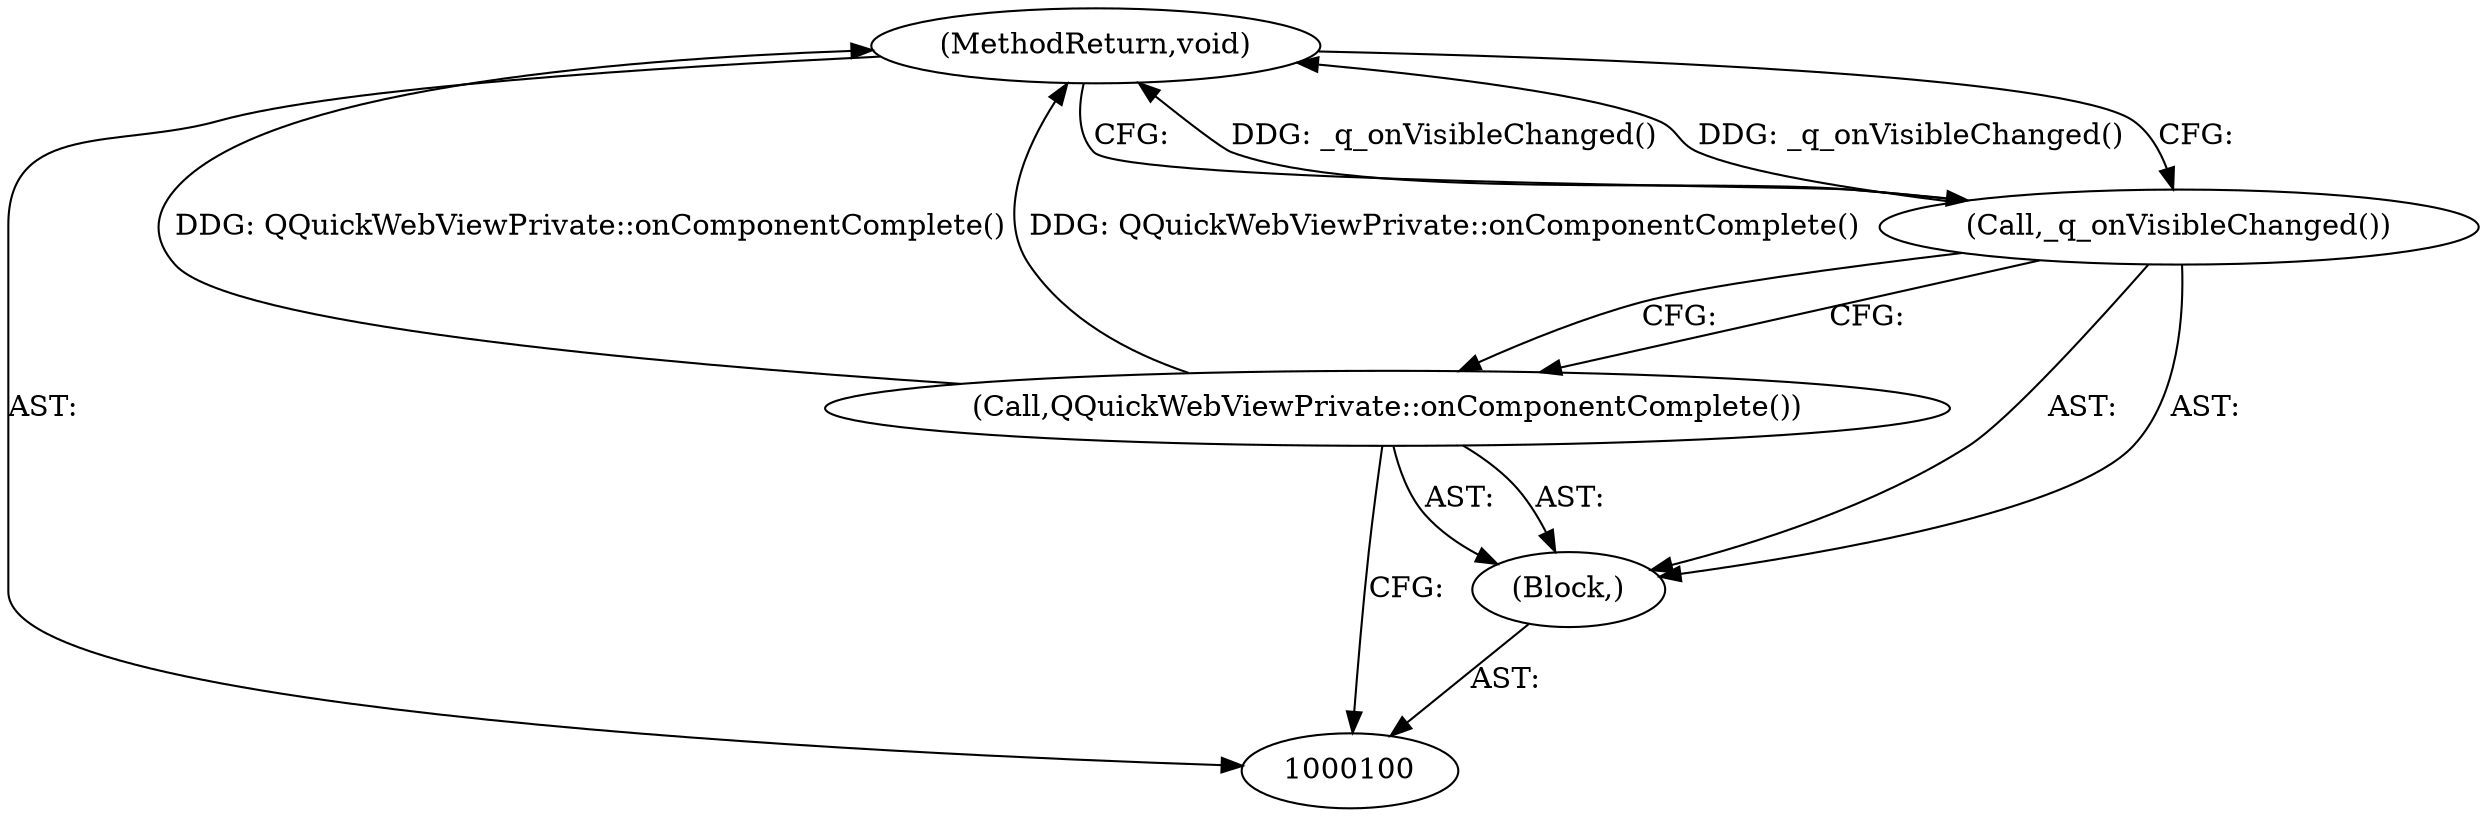 digraph "0_Chrome_89e4098439f73cb5c16996511cbfdb171a26e173" {
"1000104" [label="(MethodReturn,void)"];
"1000101" [label="(Block,)"];
"1000102" [label="(Call,QQuickWebViewPrivate::onComponentComplete())"];
"1000103" [label="(Call,_q_onVisibleChanged())"];
"1000104" -> "1000100"  [label="AST: "];
"1000104" -> "1000103"  [label="CFG: "];
"1000103" -> "1000104"  [label="DDG: _q_onVisibleChanged()"];
"1000102" -> "1000104"  [label="DDG: QQuickWebViewPrivate::onComponentComplete()"];
"1000101" -> "1000100"  [label="AST: "];
"1000102" -> "1000101"  [label="AST: "];
"1000103" -> "1000101"  [label="AST: "];
"1000102" -> "1000101"  [label="AST: "];
"1000102" -> "1000100"  [label="CFG: "];
"1000103" -> "1000102"  [label="CFG: "];
"1000102" -> "1000104"  [label="DDG: QQuickWebViewPrivate::onComponentComplete()"];
"1000103" -> "1000101"  [label="AST: "];
"1000103" -> "1000102"  [label="CFG: "];
"1000104" -> "1000103"  [label="CFG: "];
"1000103" -> "1000104"  [label="DDG: _q_onVisibleChanged()"];
}
